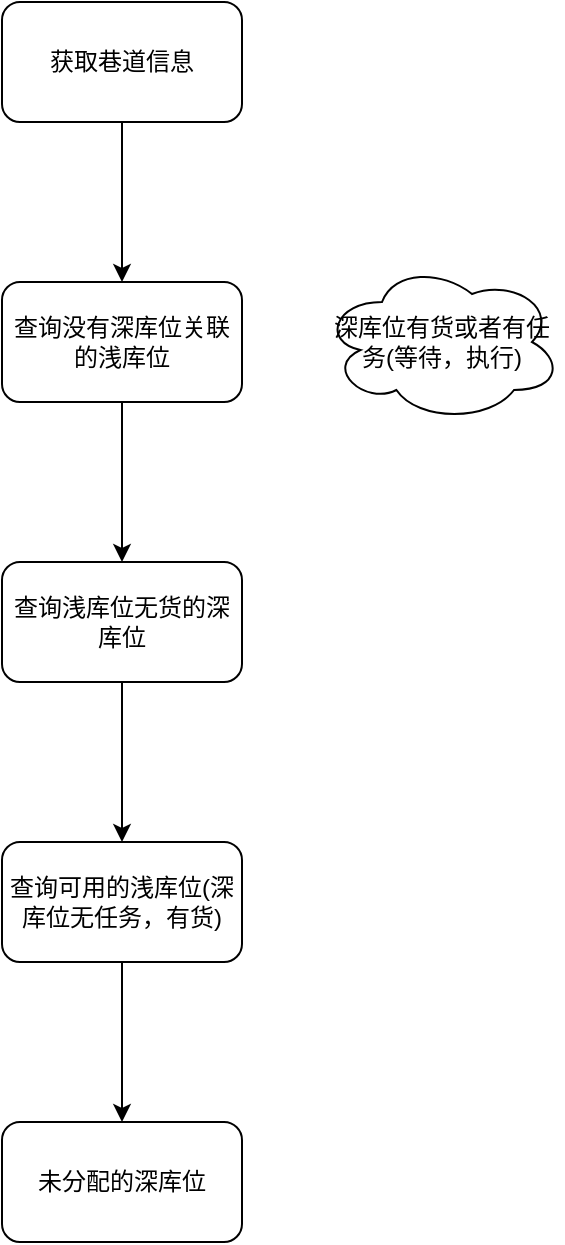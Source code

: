 <mxfile version="21.3.8" type="github">
  <diagram name="第 1 页" id="F6dG5_A3Um-crkwg2Fu7">
    <mxGraphModel dx="2074" dy="1156" grid="1" gridSize="10" guides="1" tooltips="1" connect="1" arrows="1" fold="1" page="1" pageScale="1" pageWidth="827" pageHeight="1169" math="0" shadow="0">
      <root>
        <mxCell id="0" />
        <mxCell id="1" parent="0" />
        <mxCell id="Gf1vgHxvezX9lM_lhzFU-3" value="" style="edgeStyle=orthogonalEdgeStyle;rounded=1;orthogonalLoop=1;jettySize=auto;html=1;" edge="1" parent="1" source="Gf1vgHxvezX9lM_lhzFU-1" target="Gf1vgHxvezX9lM_lhzFU-2">
          <mxGeometry relative="1" as="geometry" />
        </mxCell>
        <mxCell id="Gf1vgHxvezX9lM_lhzFU-1" value="获取巷道信息" style="rounded=1;whiteSpace=wrap;html=1;" vertex="1" parent="1">
          <mxGeometry x="160" y="500" width="120" height="60" as="geometry" />
        </mxCell>
        <mxCell id="Gf1vgHxvezX9lM_lhzFU-5" value="" style="edgeStyle=orthogonalEdgeStyle;rounded=1;orthogonalLoop=1;jettySize=auto;html=1;" edge="1" parent="1" source="Gf1vgHxvezX9lM_lhzFU-2" target="Gf1vgHxvezX9lM_lhzFU-4">
          <mxGeometry relative="1" as="geometry" />
        </mxCell>
        <mxCell id="Gf1vgHxvezX9lM_lhzFU-2" value="查询没有深库位关联的浅库位" style="rounded=1;whiteSpace=wrap;html=1;" vertex="1" parent="1">
          <mxGeometry x="160" y="640" width="120" height="60" as="geometry" />
        </mxCell>
        <mxCell id="Gf1vgHxvezX9lM_lhzFU-15" value="" style="edgeStyle=orthogonalEdgeStyle;rounded=1;orthogonalLoop=1;jettySize=auto;html=1;" edge="1" parent="1" source="Gf1vgHxvezX9lM_lhzFU-4" target="Gf1vgHxvezX9lM_lhzFU-14">
          <mxGeometry relative="1" as="geometry" />
        </mxCell>
        <mxCell id="Gf1vgHxvezX9lM_lhzFU-4" value="查询浅库位无货的深库位" style="rounded=1;whiteSpace=wrap;html=1;" vertex="1" parent="1">
          <mxGeometry x="160" y="780" width="120" height="60" as="geometry" />
        </mxCell>
        <mxCell id="Gf1vgHxvezX9lM_lhzFU-17" value="" style="edgeStyle=orthogonalEdgeStyle;rounded=1;orthogonalLoop=1;jettySize=auto;html=1;" edge="1" parent="1" source="Gf1vgHxvezX9lM_lhzFU-14" target="Gf1vgHxvezX9lM_lhzFU-16">
          <mxGeometry relative="1" as="geometry" />
        </mxCell>
        <mxCell id="Gf1vgHxvezX9lM_lhzFU-14" value="查询可用的浅库位(深库位无任务，有货)" style="rounded=1;whiteSpace=wrap;html=1;" vertex="1" parent="1">
          <mxGeometry x="160" y="920" width="120" height="60" as="geometry" />
        </mxCell>
        <mxCell id="Gf1vgHxvezX9lM_lhzFU-16" value="未分配的深库位" style="rounded=1;whiteSpace=wrap;html=1;" vertex="1" parent="1">
          <mxGeometry x="160" y="1060" width="120" height="60" as="geometry" />
        </mxCell>
        <mxCell id="Gf1vgHxvezX9lM_lhzFU-18" value="深库位有货或者有任务(等待，执行)" style="ellipse;shape=cloud;whiteSpace=wrap;html=1;rounded=1;" vertex="1" parent="1">
          <mxGeometry x="320" y="630" width="120" height="80" as="geometry" />
        </mxCell>
      </root>
    </mxGraphModel>
  </diagram>
</mxfile>
